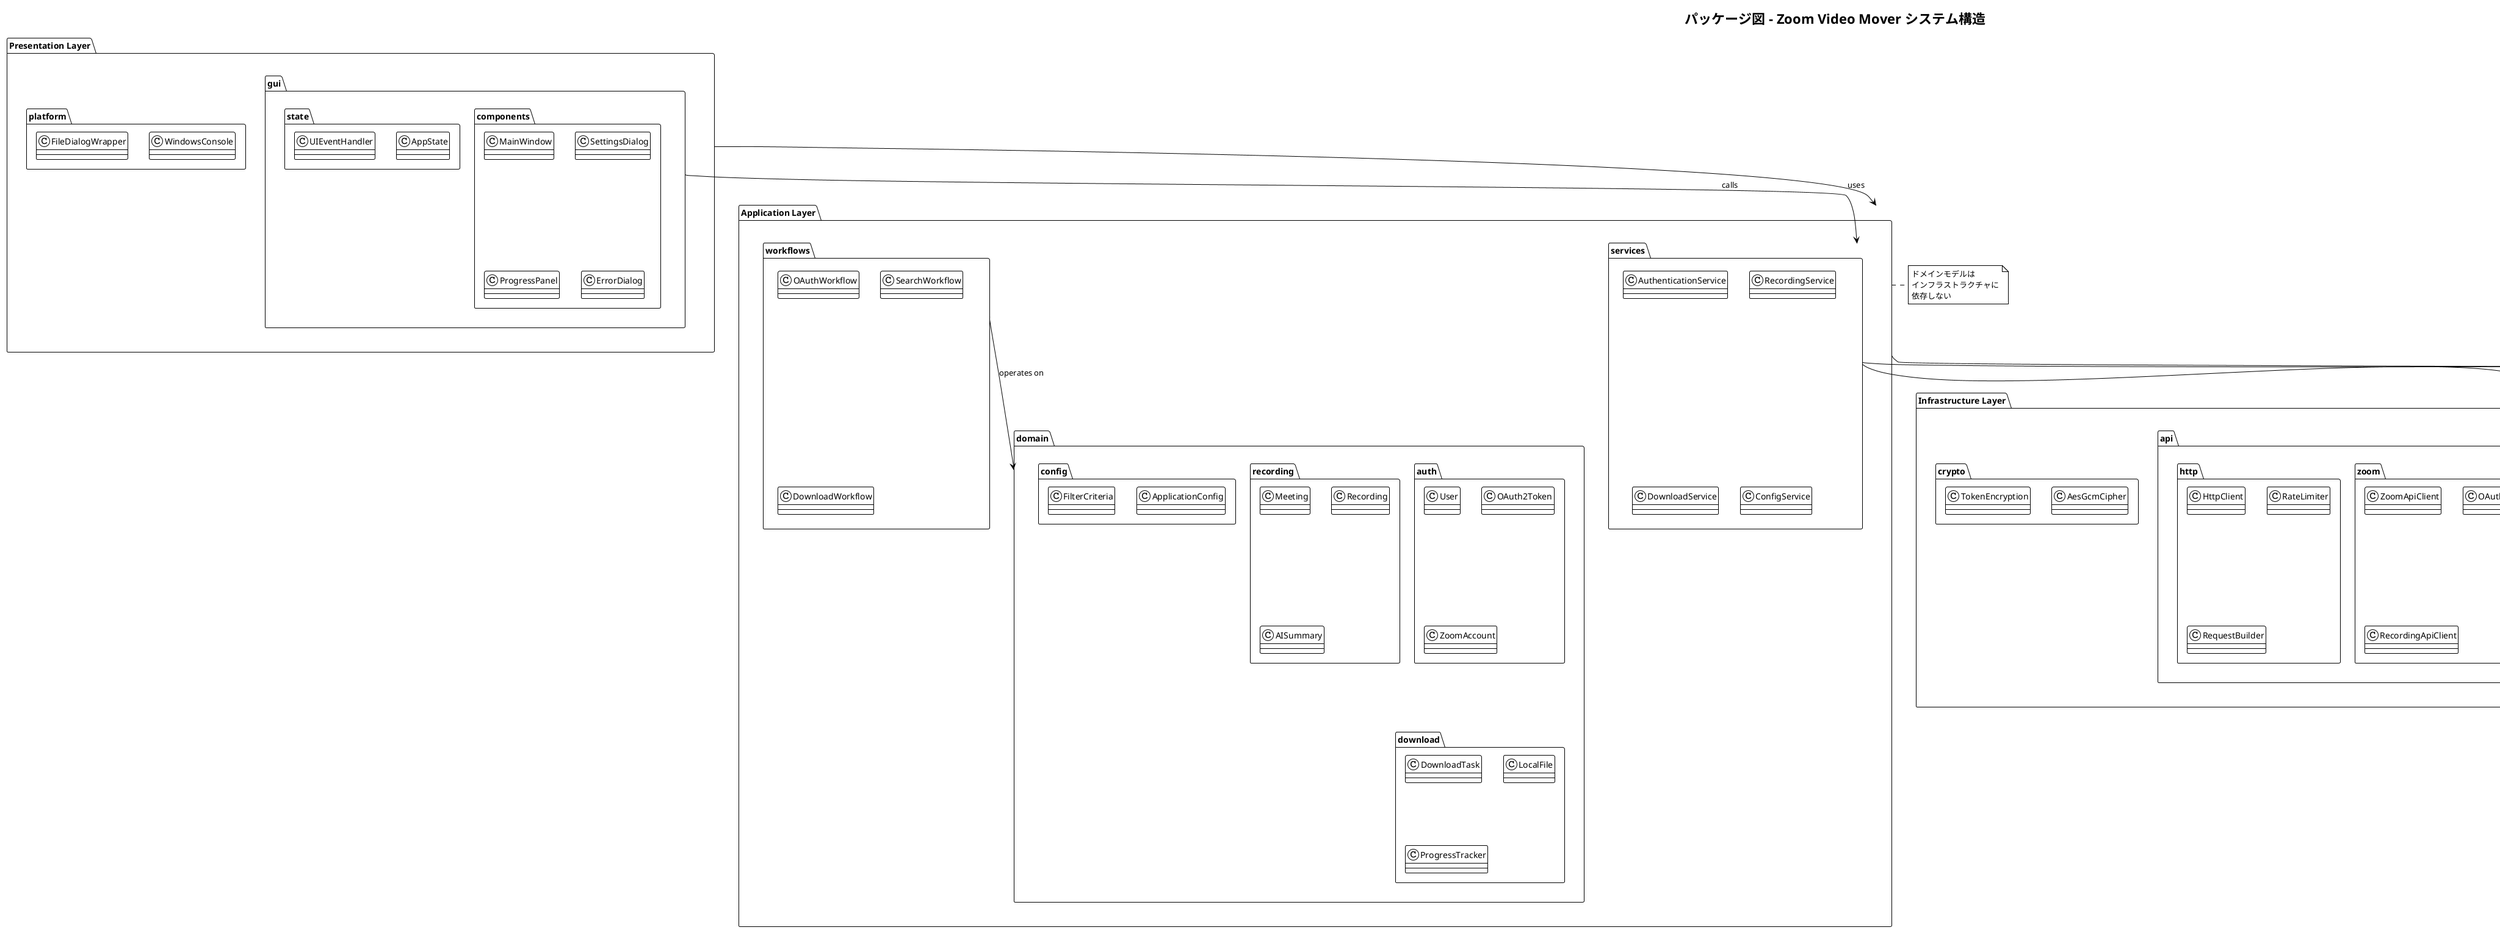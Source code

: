 @startuml PackageDiagram
!theme plain
title パッケージ図 - Zoom Video Mover システム構造

package "Presentation Layer" {
  package "gui" {
    package "components" {
      class MainWindow
      class SettingsDialog
      class ProgressPanel
      class ErrorDialog
    }
    package "state" {
      class AppState
      class UIEventHandler
    }
  }
  
  package "platform" {
    class WindowsConsole
    class FileDialogWrapper
  }
}

package "Application Layer" {
  package "services" {
    class AuthenticationService
    class RecordingService
    class DownloadService
    class ConfigService
  }
  
  package "workflows" {
    class OAuthWorkflow
    class SearchWorkflow
    class DownloadWorkflow
  }
  
  package "domain" {
    package "auth" {
      class User
      class OAuth2Token
      class ZoomAccount
    }
    
    package "recording" {
      class Meeting
      class Recording
      class AISummary
    }
    
    package "download" {
      class DownloadTask
      class LocalFile
      class ProgressTracker
    }
    
    package "config" {
      class ApplicationConfig
      class FilterCriteria
    }
  }
}

package "Infrastructure Layer" {
  package "api" {
    package "zoom" {
      class ZoomApiClient
      class OAuthClient
      class RecordingApiClient
    }
    
    package "http" {
      class HttpClient
      class RateLimiter
      class RequestBuilder
    }
  }
  
  package "storage" {
    package "config" {
      class TomlConfigRepository
      class SecureStorage
    }
    
    package "file" {
      class FileManager
      class DownloadManager
      class HashVerifier
    }
  }
  
  package "crypto" {
    class AesGcmCipher
    class TokenEncryption
  }
}

package "External Systems" {
  package "Zoom Cloud Platform" {
    interface ZoomAPI
    interface OAuthServer
    interface RecordingStorage
  }
  
  package "Operating System" {
    interface FileSystem
    interface NetworkStack
    interface CryptoProvider
  }
}

' レイヤー間依存関係
"Presentation Layer" --> "Application Layer" : uses
"Application Layer" --> "Infrastructure Layer" : uses
"Infrastructure Layer" --> "External Systems" : uses

' パッケージ間詳細依存関係
gui --> services : "calls"
workflows --> domain : "operates on"
services --> api : "uses"
services --> storage : "uses"
api --> "External Systems" : "communicates with"
storage --> "External Systems" : "persists to"

' 循環依存の回避
note right of "Application Layer"
  ドメインモデルは
  インフラストラクチャに
  依存しない
end note

note bottom of "Infrastructure Layer"
  Repository Pattern で
  ドメインとインフラを
  分離
end note

@enduml